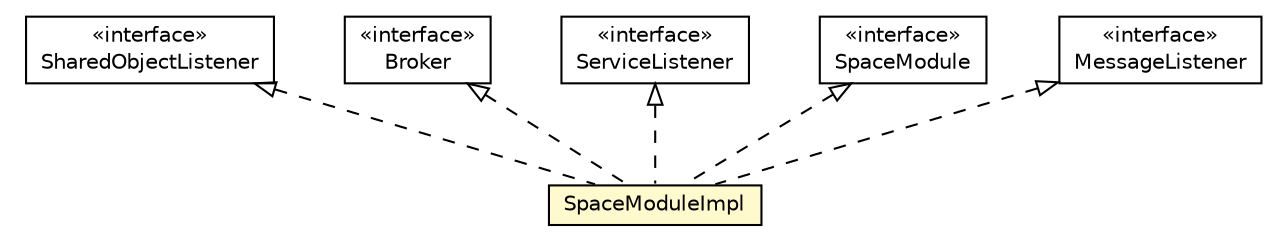 #!/usr/local/bin/dot
#
# Class diagram 
# Generated by UMLGraph version R5_6-24-gf6e263 (http://www.umlgraph.org/)
#

digraph G {
	edge [fontname="Helvetica",fontsize=10,labelfontname="Helvetica",labelfontsize=10];
	node [fontname="Helvetica",fontsize=10,shape=plaintext];
	nodesep=0.25;
	ranksep=0.5;
	// org.universAAL.middleware.container.SharedObjectListener
	c7755776 [label=<<table title="org.universAAL.middleware.container.SharedObjectListener" border="0" cellborder="1" cellspacing="0" cellpadding="2" port="p" href="../../container/SharedObjectListener.html">
		<tr><td><table border="0" cellspacing="0" cellpadding="1">
<tr><td align="center" balign="center"> &#171;interface&#187; </td></tr>
<tr><td align="center" balign="center"> SharedObjectListener </td></tr>
		</table></td></tr>
		</table>>, URL="../../container/SharedObjectListener.html", fontname="Helvetica", fontcolor="black", fontsize=10.0];
	// org.universAAL.middleware.brokers.Broker
	c7755995 [label=<<table title="org.universAAL.middleware.brokers.Broker" border="0" cellborder="1" cellspacing="0" cellpadding="2" port="p" href="../../brokers/Broker.html">
		<tr><td><table border="0" cellspacing="0" cellpadding="1">
<tr><td align="center" balign="center"> &#171;interface&#187; </td></tr>
<tr><td align="center" balign="center"> Broker </td></tr>
		</table></td></tr>
		</table>>, URL="../../brokers/Broker.html", fontname="Helvetica", fontcolor="black", fontsize=10.0];
	// org.universAAL.middleware.connectors.ServiceListener
	c7756015 [label=<<table title="org.universAAL.middleware.connectors.ServiceListener" border="0" cellborder="1" cellspacing="0" cellpadding="2" port="p" href="../../connectors/ServiceListener.html">
		<tr><td><table border="0" cellspacing="0" cellpadding="1">
<tr><td align="center" balign="center"> &#171;interface&#187; </td></tr>
<tr><td align="center" balign="center"> ServiceListener </td></tr>
		</table></td></tr>
		</table>>, URL="../../connectors/ServiceListener.html", fontname="Helvetica", fontcolor="black", fontsize=10.0];
	// org.universAAL.middleware.modules.SpaceModule
	c7756029 [label=<<table title="org.universAAL.middleware.modules.SpaceModule" border="0" cellborder="1" cellspacing="0" cellpadding="2" port="p" href="../SpaceModule.html">
		<tr><td><table border="0" cellspacing="0" cellpadding="1">
<tr><td align="center" balign="center"> &#171;interface&#187; </td></tr>
<tr><td align="center" balign="center"> SpaceModule </td></tr>
		</table></td></tr>
		</table>>, URL="../SpaceModule.html", fontname="Helvetica", fontcolor="black", fontsize=10.0];
	// org.universAAL.middleware.modules.listener.MessageListener
	c7756035 [label=<<table title="org.universAAL.middleware.modules.listener.MessageListener" border="0" cellborder="1" cellspacing="0" cellpadding="2" port="p" href="../listener/MessageListener.html">
		<tr><td><table border="0" cellspacing="0" cellpadding="1">
<tr><td align="center" balign="center"> &#171;interface&#187; </td></tr>
<tr><td align="center" balign="center"> MessageListener </td></tr>
		</table></td></tr>
		</table>>, URL="../listener/MessageListener.html", fontname="Helvetica", fontcolor="black", fontsize=10.0];
	// org.universAAL.middleware.modules.space.SpaceModuleImpl
	c7756975 [label=<<table title="org.universAAL.middleware.modules.space.SpaceModuleImpl" border="0" cellborder="1" cellspacing="0" cellpadding="2" port="p" bgcolor="lemonChiffon" href="./SpaceModuleImpl.html">
		<tr><td><table border="0" cellspacing="0" cellpadding="1">
<tr><td align="center" balign="center"> SpaceModuleImpl </td></tr>
		</table></td></tr>
		</table>>, URL="./SpaceModuleImpl.html", fontname="Helvetica", fontcolor="black", fontsize=10.0];
	//org.universAAL.middleware.modules.space.SpaceModuleImpl implements org.universAAL.middleware.modules.SpaceModule
	c7756029:p -> c7756975:p [dir=back,arrowtail=empty,style=dashed];
	//org.universAAL.middleware.modules.space.SpaceModuleImpl implements org.universAAL.middleware.modules.listener.MessageListener
	c7756035:p -> c7756975:p [dir=back,arrowtail=empty,style=dashed];
	//org.universAAL.middleware.modules.space.SpaceModuleImpl implements org.universAAL.middleware.container.SharedObjectListener
	c7755776:p -> c7756975:p [dir=back,arrowtail=empty,style=dashed];
	//org.universAAL.middleware.modules.space.SpaceModuleImpl implements org.universAAL.middleware.connectors.ServiceListener
	c7756015:p -> c7756975:p [dir=back,arrowtail=empty,style=dashed];
	//org.universAAL.middleware.modules.space.SpaceModuleImpl implements org.universAAL.middleware.brokers.Broker
	c7755995:p -> c7756975:p [dir=back,arrowtail=empty,style=dashed];
}

